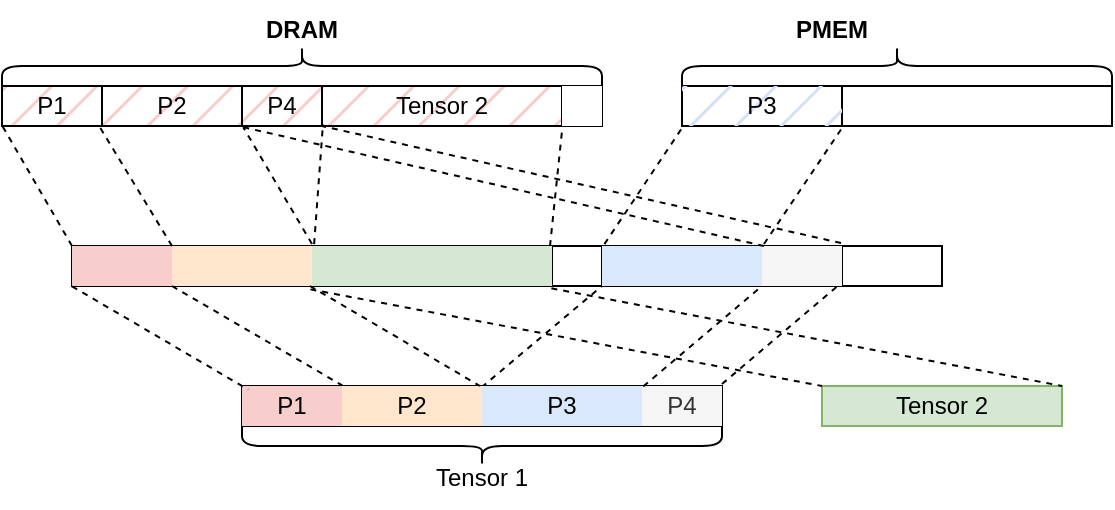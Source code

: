<mxfile version="21.0.10" type="github">
  <diagram name="第 1 页" id="KNalrMcwGUgygj8vXikO">
    <mxGraphModel dx="685" dy="401" grid="1" gridSize="10" guides="1" tooltips="1" connect="1" arrows="1" fold="1" page="1" pageScale="1" pageWidth="827" pageHeight="1169" math="0" shadow="0">
      <root>
        <mxCell id="0" />
        <mxCell id="1" parent="0" />
        <mxCell id="1s3CLB5jiB9u1vPCrkhs-38" style="rounded=0;orthogonalLoop=1;jettySize=auto;html=1;dashed=1;endArrow=none;exitX=0.499;exitY=0.034;exitDx=0;exitDy=0;exitPerimeter=0;" edge="1" parent="1" source="1s3CLB5jiB9u1vPCrkhs-21">
          <mxGeometry relative="1" as="geometry">
            <mxPoint x="399.128" y="260" as="sourcePoint" />
            <mxPoint x="360" y="210" as="targetPoint" />
          </mxGeometry>
        </mxCell>
        <mxCell id="1s3CLB5jiB9u1vPCrkhs-20" value="" style="shape=table;startSize=0;container=1;collapsible=0;childLayout=tableLayout;" vertex="1" parent="1">
          <mxGeometry x="180" y="260" width="240" height="20" as="geometry" />
        </mxCell>
        <mxCell id="1s3CLB5jiB9u1vPCrkhs-21" value="" style="shape=tableRow;horizontal=0;startSize=0;swimlaneHead=0;swimlaneBody=0;strokeColor=inherit;top=0;left=0;bottom=0;right=0;collapsible=0;dropTarget=0;fillColor=none;points=[[0,0.5],[1,0.5]];portConstraint=eastwest;" vertex="1" parent="1s3CLB5jiB9u1vPCrkhs-20">
          <mxGeometry width="240" height="20" as="geometry" />
        </mxCell>
        <mxCell id="1s3CLB5jiB9u1vPCrkhs-22" value="P1" style="shape=partialRectangle;html=1;whiteSpace=wrap;connectable=0;strokeColor=#b85450;overflow=hidden;fillColor=#f8cecc;top=0;left=0;bottom=0;right=0;pointerEvents=1;" vertex="1" parent="1s3CLB5jiB9u1vPCrkhs-21">
          <mxGeometry width="50" height="20" as="geometry">
            <mxRectangle width="50" height="20" as="alternateBounds" />
          </mxGeometry>
        </mxCell>
        <mxCell id="1s3CLB5jiB9u1vPCrkhs-23" value="P2" style="shape=partialRectangle;html=1;whiteSpace=wrap;connectable=0;strokeColor=#d79b00;overflow=hidden;fillColor=#ffe6cc;top=0;left=0;bottom=0;right=0;pointerEvents=1;" vertex="1" parent="1s3CLB5jiB9u1vPCrkhs-21">
          <mxGeometry x="50" width="70" height="20" as="geometry">
            <mxRectangle width="70" height="20" as="alternateBounds" />
          </mxGeometry>
        </mxCell>
        <mxCell id="1s3CLB5jiB9u1vPCrkhs-24" value="P3" style="shape=partialRectangle;html=1;whiteSpace=wrap;connectable=0;strokeColor=#6c8ebf;overflow=hidden;fillColor=#dae8fc;top=0;left=0;bottom=0;right=0;pointerEvents=1;" vertex="1" parent="1s3CLB5jiB9u1vPCrkhs-21">
          <mxGeometry x="120" width="80" height="20" as="geometry">
            <mxRectangle width="80" height="20" as="alternateBounds" />
          </mxGeometry>
        </mxCell>
        <mxCell id="1s3CLB5jiB9u1vPCrkhs-25" value="P4" style="shape=partialRectangle;html=1;whiteSpace=wrap;connectable=0;strokeColor=#666666;overflow=hidden;fillColor=#f5f5f5;top=0;left=0;bottom=0;right=0;pointerEvents=1;fontColor=#333333;" vertex="1" parent="1s3CLB5jiB9u1vPCrkhs-21">
          <mxGeometry x="200" width="40" height="20" as="geometry">
            <mxRectangle width="40" height="20" as="alternateBounds" />
          </mxGeometry>
        </mxCell>
        <mxCell id="1s3CLB5jiB9u1vPCrkhs-26" value="" style="shape=table;startSize=0;container=1;collapsible=0;childLayout=tableLayout;" vertex="1" parent="1">
          <mxGeometry x="95" y="190" width="435" height="20" as="geometry" />
        </mxCell>
        <mxCell id="1s3CLB5jiB9u1vPCrkhs-27" value="" style="shape=tableRow;horizontal=0;startSize=0;swimlaneHead=0;swimlaneBody=0;strokeColor=inherit;top=0;left=0;bottom=0;right=0;collapsible=0;dropTarget=0;fillColor=none;points=[[0,0.5],[1,0.5]];portConstraint=eastwest;" vertex="1" parent="1s3CLB5jiB9u1vPCrkhs-26">
          <mxGeometry width="435" height="20" as="geometry" />
        </mxCell>
        <mxCell id="1s3CLB5jiB9u1vPCrkhs-28" value="" style="shape=partialRectangle;html=1;whiteSpace=wrap;connectable=0;strokeColor=#b85450;overflow=hidden;fillColor=#f8cecc;top=0;left=0;bottom=0;right=0;pointerEvents=1;" vertex="1" parent="1s3CLB5jiB9u1vPCrkhs-27">
          <mxGeometry width="50" height="20" as="geometry">
            <mxRectangle width="50" height="20" as="alternateBounds" />
          </mxGeometry>
        </mxCell>
        <mxCell id="1s3CLB5jiB9u1vPCrkhs-44" style="shape=partialRectangle;html=1;whiteSpace=wrap;connectable=0;strokeColor=#d79b00;overflow=hidden;fillColor=#ffe6cc;top=0;left=0;bottom=0;right=0;pointerEvents=1;" vertex="1" parent="1s3CLB5jiB9u1vPCrkhs-27">
          <mxGeometry x="50" width="70" height="20" as="geometry">
            <mxRectangle width="70" height="20" as="alternateBounds" />
          </mxGeometry>
        </mxCell>
        <mxCell id="1s3CLB5jiB9u1vPCrkhs-29" value="" style="shape=partialRectangle;html=1;whiteSpace=wrap;connectable=0;strokeColor=#82b366;overflow=hidden;fillColor=#d5e8d4;top=0;left=0;bottom=0;right=0;pointerEvents=1;" vertex="1" parent="1s3CLB5jiB9u1vPCrkhs-27">
          <mxGeometry x="120" width="120" height="20" as="geometry">
            <mxRectangle width="120" height="20" as="alternateBounds" />
          </mxGeometry>
        </mxCell>
        <mxCell id="1s3CLB5jiB9u1vPCrkhs-30" value="" style="shape=partialRectangle;html=1;whiteSpace=wrap;connectable=0;strokeColor=inherit;overflow=hidden;fillColor=none;top=0;left=0;bottom=0;right=0;pointerEvents=1;" vertex="1" parent="1s3CLB5jiB9u1vPCrkhs-27">
          <mxGeometry x="240" width="25" height="20" as="geometry">
            <mxRectangle width="25" height="20" as="alternateBounds" />
          </mxGeometry>
        </mxCell>
        <mxCell id="1s3CLB5jiB9u1vPCrkhs-47" style="shape=partialRectangle;html=1;whiteSpace=wrap;connectable=0;strokeColor=#6c8ebf;overflow=hidden;fillColor=#dae8fc;top=0;left=0;bottom=0;right=0;pointerEvents=1;" vertex="1" parent="1s3CLB5jiB9u1vPCrkhs-27">
          <mxGeometry x="265" width="80" height="20" as="geometry">
            <mxRectangle width="80" height="20" as="alternateBounds" />
          </mxGeometry>
        </mxCell>
        <mxCell id="1s3CLB5jiB9u1vPCrkhs-31" value="" style="shape=partialRectangle;html=1;whiteSpace=wrap;connectable=0;strokeColor=#666666;overflow=hidden;fillColor=#f5f5f5;top=0;left=0;bottom=0;right=0;pointerEvents=1;fontColor=#333333;" vertex="1" parent="1s3CLB5jiB9u1vPCrkhs-27">
          <mxGeometry x="345" width="40" height="20" as="geometry">
            <mxRectangle width="40" height="20" as="alternateBounds" />
          </mxGeometry>
        </mxCell>
        <mxCell id="1s3CLB5jiB9u1vPCrkhs-59" style="shape=partialRectangle;html=1;whiteSpace=wrap;connectable=0;strokeColor=inherit;overflow=hidden;fillColor=none;top=0;left=0;bottom=0;right=0;pointerEvents=1;" vertex="1" parent="1s3CLB5jiB9u1vPCrkhs-27">
          <mxGeometry x="385" width="50" height="20" as="geometry">
            <mxRectangle width="50" height="20" as="alternateBounds" />
          </mxGeometry>
        </mxCell>
        <mxCell id="1s3CLB5jiB9u1vPCrkhs-36" value="" style="endArrow=none;html=1;rounded=0;exitX=0;exitY=1.008;exitDx=0;exitDy=0;exitPerimeter=0;dashed=1;entryX=0.013;entryY=0.09;entryDx=0;entryDy=0;entryPerimeter=0;" edge="1" parent="1" source="1s3CLB5jiB9u1vPCrkhs-27" target="1s3CLB5jiB9u1vPCrkhs-21">
          <mxGeometry width="50" height="50" relative="1" as="geometry">
            <mxPoint x="140" y="230" as="sourcePoint" />
            <mxPoint x="280" y="260" as="targetPoint" />
          </mxGeometry>
        </mxCell>
        <mxCell id="1s3CLB5jiB9u1vPCrkhs-37" value="" style="endArrow=none;html=1;rounded=0;exitX=0;exitY=1.008;exitDx=0;exitDy=0;exitPerimeter=0;dashed=1;entryX=0.209;entryY=-0.013;entryDx=0;entryDy=0;entryPerimeter=0;" edge="1" parent="1" target="1s3CLB5jiB9u1vPCrkhs-21">
          <mxGeometry width="50" height="50" relative="1" as="geometry">
            <mxPoint x="145" y="210" as="sourcePoint" />
            <mxPoint x="330" y="260" as="targetPoint" />
          </mxGeometry>
        </mxCell>
        <mxCell id="1s3CLB5jiB9u1vPCrkhs-39" style="rounded=0;orthogonalLoop=1;jettySize=auto;html=1;dashed=1;endArrow=none;exitX=0.836;exitY=0.011;exitDx=0;exitDy=0;exitPerimeter=0;" edge="1" parent="1" source="1s3CLB5jiB9u1vPCrkhs-21">
          <mxGeometry relative="1" as="geometry">
            <mxPoint x="479.128" y="260" as="sourcePoint" />
            <mxPoint x="440" y="210" as="targetPoint" />
          </mxGeometry>
        </mxCell>
        <mxCell id="1s3CLB5jiB9u1vPCrkhs-40" value="Tensor 2" style="rounded=0;whiteSpace=wrap;html=1;fillColor=#d5e8d4;strokeColor=#82b366;" vertex="1" parent="1">
          <mxGeometry x="470" y="260" width="120" height="20" as="geometry" />
        </mxCell>
        <mxCell id="1s3CLB5jiB9u1vPCrkhs-41" value="" style="shape=curlyBracket;whiteSpace=wrap;html=1;rounded=1;flipH=1;labelPosition=right;verticalLabelPosition=middle;align=left;verticalAlign=middle;rotation=90;" vertex="1" parent="1">
          <mxGeometry x="290" y="170" width="20" height="240" as="geometry" />
        </mxCell>
        <mxCell id="1s3CLB5jiB9u1vPCrkhs-43" value="Tensor 1" style="text;html=1;strokeColor=none;fillColor=none;align=center;verticalAlign=middle;whiteSpace=wrap;rounded=0;" vertex="1" parent="1">
          <mxGeometry x="270" y="291" width="60" height="30" as="geometry" />
        </mxCell>
        <mxCell id="1s3CLB5jiB9u1vPCrkhs-45" value="" style="endArrow=none;html=1;rounded=0;exitX=0;exitY=1.008;exitDx=0;exitDy=0;exitPerimeter=0;dashed=1;entryX=0.209;entryY=-0.013;entryDx=0;entryDy=0;entryPerimeter=0;" edge="1" parent="1">
          <mxGeometry width="50" height="50" relative="1" as="geometry">
            <mxPoint x="214" y="210" as="sourcePoint" />
            <mxPoint x="299" y="260" as="targetPoint" />
          </mxGeometry>
        </mxCell>
        <mxCell id="1s3CLB5jiB9u1vPCrkhs-48" value="" style="endArrow=none;html=1;rounded=0;dashed=1;entryX=0.209;entryY=-0.013;entryDx=0;entryDy=0;entryPerimeter=0;exitX=0.274;exitY=1.084;exitDx=0;exitDy=0;exitPerimeter=0;" edge="1" parent="1" source="1s3CLB5jiB9u1vPCrkhs-27">
          <mxGeometry width="50" height="50" relative="1" as="geometry">
            <mxPoint x="220" y="210" as="sourcePoint" />
            <mxPoint x="470" y="260" as="targetPoint" />
          </mxGeometry>
        </mxCell>
        <mxCell id="1s3CLB5jiB9u1vPCrkhs-49" value="" style="endArrow=none;html=1;rounded=0;exitX=0.551;exitY=1.057;exitDx=0;exitDy=0;exitPerimeter=0;dashed=1;entryX=0.209;entryY=-0.013;entryDx=0;entryDy=0;entryPerimeter=0;" edge="1" parent="1" source="1s3CLB5jiB9u1vPCrkhs-27">
          <mxGeometry width="50" height="50" relative="1" as="geometry">
            <mxPoint x="505" y="210" as="sourcePoint" />
            <mxPoint x="590" y="260" as="targetPoint" />
          </mxGeometry>
        </mxCell>
        <mxCell id="1s3CLB5jiB9u1vPCrkhs-50" value="" style="shape=table;startSize=0;container=1;collapsible=0;childLayout=tableLayout;fillStyle=hatch;fillColor=#f8cecc;strokeColor=default;" vertex="1" parent="1">
          <mxGeometry x="60" y="110" width="300" height="20" as="geometry" />
        </mxCell>
        <mxCell id="1s3CLB5jiB9u1vPCrkhs-51" value="" style="shape=tableRow;horizontal=0;startSize=0;swimlaneHead=0;swimlaneBody=0;strokeColor=inherit;top=0;left=0;bottom=0;right=0;collapsible=0;dropTarget=0;fillColor=none;points=[[0,0.5],[1,0.5]];portConstraint=eastwest;" vertex="1" parent="1s3CLB5jiB9u1vPCrkhs-50">
          <mxGeometry width="300" height="20" as="geometry" />
        </mxCell>
        <mxCell id="1s3CLB5jiB9u1vPCrkhs-52" value="P1" style="shape=partialRectangle;html=1;whiteSpace=wrap;connectable=0;strokeColor=inherit;overflow=hidden;fillColor=none;top=0;left=0;bottom=0;right=0;pointerEvents=1;" vertex="1" parent="1s3CLB5jiB9u1vPCrkhs-51">
          <mxGeometry width="50" height="20" as="geometry">
            <mxRectangle width="50" height="20" as="alternateBounds" />
          </mxGeometry>
        </mxCell>
        <mxCell id="1s3CLB5jiB9u1vPCrkhs-53" value="P2" style="shape=partialRectangle;html=1;whiteSpace=wrap;connectable=0;strokeColor=inherit;overflow=hidden;fillColor=none;top=0;left=0;bottom=0;right=0;pointerEvents=1;" vertex="1" parent="1s3CLB5jiB9u1vPCrkhs-51">
          <mxGeometry x="50" width="70" height="20" as="geometry">
            <mxRectangle width="70" height="20" as="alternateBounds" />
          </mxGeometry>
        </mxCell>
        <mxCell id="1s3CLB5jiB9u1vPCrkhs-54" value="P4" style="shape=partialRectangle;html=1;whiteSpace=wrap;connectable=0;strokeColor=inherit;overflow=hidden;fillColor=none;top=0;left=0;bottom=0;right=0;pointerEvents=1;" vertex="1" parent="1s3CLB5jiB9u1vPCrkhs-51">
          <mxGeometry x="120" width="40" height="20" as="geometry">
            <mxRectangle width="40" height="20" as="alternateBounds" />
          </mxGeometry>
        </mxCell>
        <mxCell id="1s3CLB5jiB9u1vPCrkhs-55" value="Tensor 2" style="shape=partialRectangle;html=1;whiteSpace=wrap;connectable=0;strokeColor=inherit;overflow=hidden;fillColor=none;top=0;left=0;bottom=0;right=0;pointerEvents=1;" vertex="1" parent="1s3CLB5jiB9u1vPCrkhs-51">
          <mxGeometry x="160" width="120" height="20" as="geometry">
            <mxRectangle width="120" height="20" as="alternateBounds" />
          </mxGeometry>
        </mxCell>
        <mxCell id="1s3CLB5jiB9u1vPCrkhs-76" style="shape=partialRectangle;html=1;whiteSpace=wrap;connectable=0;strokeColor=inherit;overflow=hidden;fillColor=default;top=0;left=0;bottom=0;right=0;pointerEvents=1;" vertex="1" parent="1s3CLB5jiB9u1vPCrkhs-51">
          <mxGeometry x="280" width="20" height="20" as="geometry">
            <mxRectangle width="20" height="20" as="alternateBounds" />
          </mxGeometry>
        </mxCell>
        <mxCell id="1s3CLB5jiB9u1vPCrkhs-60" style="rounded=0;orthogonalLoop=1;jettySize=auto;html=1;dashed=1;endArrow=none;exitX=0.836;exitY=0.011;exitDx=0;exitDy=0;exitPerimeter=0;" edge="1" parent="1">
          <mxGeometry relative="1" as="geometry">
            <mxPoint x="420" y="259" as="sourcePoint" />
            <mxPoint x="479" y="209" as="targetPoint" />
          </mxGeometry>
        </mxCell>
        <mxCell id="1s3CLB5jiB9u1vPCrkhs-61" style="rounded=0;orthogonalLoop=1;jettySize=auto;html=1;dashed=1;endArrow=none;exitX=0.836;exitY=0.011;exitDx=0;exitDy=0;exitPerimeter=0;entryX=0.001;entryY=1.009;entryDx=0;entryDy=0;entryPerimeter=0;" edge="1" parent="1" target="1s3CLB5jiB9u1vPCrkhs-51">
          <mxGeometry relative="1" as="geometry">
            <mxPoint x="95" y="190" as="sourcePoint" />
            <mxPoint x="154" y="140" as="targetPoint" />
          </mxGeometry>
        </mxCell>
        <mxCell id="1s3CLB5jiB9u1vPCrkhs-64" style="rounded=0;orthogonalLoop=1;jettySize=auto;html=1;dashed=1;endArrow=none;exitX=0.836;exitY=0.011;exitDx=0;exitDy=0;exitPerimeter=0;entryX=0.163;entryY=1.029;entryDx=0;entryDy=0;entryPerimeter=0;" edge="1" parent="1" target="1s3CLB5jiB9u1vPCrkhs-51">
          <mxGeometry relative="1" as="geometry">
            <mxPoint x="145" y="190" as="sourcePoint" />
            <mxPoint x="170" y="130" as="targetPoint" />
          </mxGeometry>
        </mxCell>
        <mxCell id="1s3CLB5jiB9u1vPCrkhs-65" style="rounded=0;orthogonalLoop=1;jettySize=auto;html=1;dashed=1;endArrow=none;exitX=0.836;exitY=0.011;exitDx=0;exitDy=0;exitPerimeter=0;entryX=0.402;entryY=1.029;entryDx=0;entryDy=0;entryPerimeter=0;" edge="1" parent="1" target="1s3CLB5jiB9u1vPCrkhs-51">
          <mxGeometry relative="1" as="geometry">
            <mxPoint x="215" y="189" as="sourcePoint" />
            <mxPoint x="240" y="129" as="targetPoint" />
          </mxGeometry>
        </mxCell>
        <mxCell id="1s3CLB5jiB9u1vPCrkhs-66" style="rounded=0;orthogonalLoop=1;jettySize=auto;html=1;dashed=1;endArrow=none;exitX=0.884;exitY=-0.074;exitDx=0;exitDy=0;exitPerimeter=0;" edge="1" parent="1" source="1s3CLB5jiB9u1vPCrkhs-27">
          <mxGeometry relative="1" as="geometry">
            <mxPoint x="255" y="189" as="sourcePoint" />
            <mxPoint x="220" y="130" as="targetPoint" />
          </mxGeometry>
        </mxCell>
        <mxCell id="1s3CLB5jiB9u1vPCrkhs-67" style="rounded=0;orthogonalLoop=1;jettySize=auto;html=1;dashed=1;endArrow=none;exitX=0.884;exitY=-0.074;exitDx=0;exitDy=0;exitPerimeter=0;entryX=0.402;entryY=1.029;entryDx=0;entryDy=0;entryPerimeter=0;" edge="1" parent="1" target="1s3CLB5jiB9u1vPCrkhs-51">
          <mxGeometry relative="1" as="geometry">
            <mxPoint x="441" y="190" as="sourcePoint" />
            <mxPoint x="241" y="130" as="targetPoint" />
          </mxGeometry>
        </mxCell>
        <mxCell id="1s3CLB5jiB9u1vPCrkhs-69" value="" style="shape=table;startSize=0;container=1;collapsible=0;childLayout=tableLayout;" vertex="1" parent="1">
          <mxGeometry x="400" y="110" width="215" height="20" as="geometry" />
        </mxCell>
        <mxCell id="1s3CLB5jiB9u1vPCrkhs-70" value="" style="shape=tableRow;horizontal=0;startSize=0;swimlaneHead=0;swimlaneBody=0;strokeColor=inherit;top=0;left=0;bottom=0;right=0;collapsible=0;dropTarget=0;fillColor=none;points=[[0,0.5],[1,0.5]];portConstraint=eastwest;" vertex="1" parent="1s3CLB5jiB9u1vPCrkhs-69">
          <mxGeometry width="215" height="20" as="geometry" />
        </mxCell>
        <mxCell id="1s3CLB5jiB9u1vPCrkhs-71" value="P3" style="shape=partialRectangle;html=1;whiteSpace=wrap;connectable=0;strokeColor=inherit;overflow=hidden;fillColor=#D4E1F5;top=0;left=0;bottom=0;right=0;pointerEvents=1;fillStyle=hatch;" vertex="1" parent="1s3CLB5jiB9u1vPCrkhs-70">
          <mxGeometry width="80" height="20" as="geometry">
            <mxRectangle width="80" height="20" as="alternateBounds" />
          </mxGeometry>
        </mxCell>
        <mxCell id="1s3CLB5jiB9u1vPCrkhs-72" style="shape=partialRectangle;html=1;whiteSpace=wrap;connectable=0;strokeColor=inherit;overflow=hidden;fillColor=none;top=0;left=0;bottom=0;right=0;pointerEvents=1;" vertex="1" parent="1s3CLB5jiB9u1vPCrkhs-70">
          <mxGeometry x="80" width="135" height="20" as="geometry">
            <mxRectangle width="135" height="20" as="alternateBounds" />
          </mxGeometry>
        </mxCell>
        <mxCell id="1s3CLB5jiB9u1vPCrkhs-73" style="rounded=0;orthogonalLoop=1;jettySize=auto;html=1;dashed=1;endArrow=none;exitX=0.276;exitY=-0.047;exitDx=0;exitDy=0;exitPerimeter=0;entryX=0.535;entryY=0.947;entryDx=0;entryDy=0;entryPerimeter=0;" edge="1" parent="1" target="1s3CLB5jiB9u1vPCrkhs-51">
          <mxGeometry relative="1" as="geometry">
            <mxPoint x="216.06" y="189.06" as="sourcePoint" />
            <mxPoint x="280" y="130" as="targetPoint" />
          </mxGeometry>
        </mxCell>
        <mxCell id="1s3CLB5jiB9u1vPCrkhs-75" style="rounded=0;orthogonalLoop=1;jettySize=auto;html=1;dashed=1;endArrow=none;exitX=0.276;exitY=-0.047;exitDx=0;exitDy=0;exitPerimeter=0;entryX=0.934;entryY=1.029;entryDx=0;entryDy=0;entryPerimeter=0;" edge="1" parent="1" target="1s3CLB5jiB9u1vPCrkhs-51">
          <mxGeometry relative="1" as="geometry">
            <mxPoint x="334" y="190" as="sourcePoint" />
            <mxPoint x="400" y="130" as="targetPoint" />
          </mxGeometry>
        </mxCell>
        <mxCell id="1s3CLB5jiB9u1vPCrkhs-77" style="rounded=0;orthogonalLoop=1;jettySize=auto;html=1;dashed=1;endArrow=none;exitX=0.612;exitY=-0.047;exitDx=0;exitDy=0;exitPerimeter=0;entryX=0.934;entryY=1.029;entryDx=0;entryDy=0;entryPerimeter=0;" edge="1" parent="1" source="1s3CLB5jiB9u1vPCrkhs-27">
          <mxGeometry relative="1" as="geometry">
            <mxPoint x="394" y="190" as="sourcePoint" />
            <mxPoint x="400" y="131" as="targetPoint" />
          </mxGeometry>
        </mxCell>
        <mxCell id="1s3CLB5jiB9u1vPCrkhs-78" style="rounded=0;orthogonalLoop=1;jettySize=auto;html=1;dashed=1;endArrow=none;exitX=0.612;exitY=-0.047;exitDx=0;exitDy=0;exitPerimeter=0;entryX=0.934;entryY=1.029;entryDx=0;entryDy=0;entryPerimeter=0;" edge="1" parent="1">
          <mxGeometry relative="1" as="geometry">
            <mxPoint x="441" y="189" as="sourcePoint" />
            <mxPoint x="480" y="131" as="targetPoint" />
          </mxGeometry>
        </mxCell>
        <mxCell id="1s3CLB5jiB9u1vPCrkhs-79" value="" style="shape=curlyBracket;whiteSpace=wrap;html=1;rounded=1;labelPosition=left;verticalLabelPosition=middle;align=right;verticalAlign=middle;rotation=90;" vertex="1" parent="1">
          <mxGeometry x="200" y="-50" width="20" height="300" as="geometry" />
        </mxCell>
        <mxCell id="1s3CLB5jiB9u1vPCrkhs-80" value="" style="shape=curlyBracket;whiteSpace=wrap;html=1;rounded=1;labelPosition=left;verticalLabelPosition=middle;align=right;verticalAlign=middle;rotation=90;" vertex="1" parent="1">
          <mxGeometry x="497.5" y="-7.5" width="20" height="215" as="geometry" />
        </mxCell>
        <mxCell id="1s3CLB5jiB9u1vPCrkhs-81" value="&lt;b&gt;DRAM&lt;/b&gt;" style="text;html=1;strokeColor=none;fillColor=none;align=center;verticalAlign=middle;whiteSpace=wrap;rounded=0;" vertex="1" parent="1">
          <mxGeometry x="180" y="67" width="60" height="30" as="geometry" />
        </mxCell>
        <mxCell id="1s3CLB5jiB9u1vPCrkhs-82" value="&lt;b&gt;PMEM&lt;/b&gt;" style="text;html=1;strokeColor=none;fillColor=none;align=center;verticalAlign=middle;whiteSpace=wrap;rounded=0;" vertex="1" parent="1">
          <mxGeometry x="445" y="67" width="60" height="30" as="geometry" />
        </mxCell>
      </root>
    </mxGraphModel>
  </diagram>
</mxfile>
